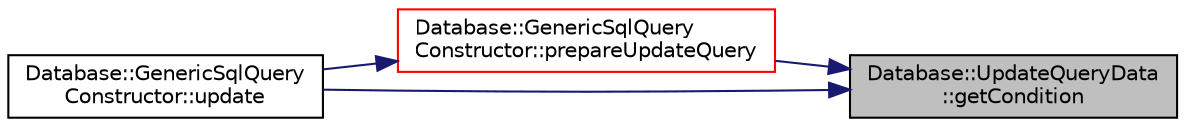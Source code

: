 digraph "Database::UpdateQueryData::getCondition"
{
 // LATEX_PDF_SIZE
  edge [fontname="Helvetica",fontsize="10",labelfontname="Helvetica",labelfontsize="10"];
  node [fontname="Helvetica",fontsize="10",shape=record];
  rankdir="RL";
  Node1 [label="Database::UpdateQueryData\l::getCondition",height=0.2,width=0.4,color="black", fillcolor="grey75", style="filled", fontcolor="black",tooltip=" "];
  Node1 -> Node2 [dir="back",color="midnightblue",fontsize="10",style="solid",fontname="Helvetica"];
  Node2 [label="Database::GenericSqlQuery\lConstructor::prepareUpdateQuery",height=0.2,width=0.4,color="red", fillcolor="white", style="filled",URL="$class_database_1_1_generic_sql_query_constructor.html#a2421c6d44273a5e274f0fa3df2fe5b43",tooltip=" "];
  Node2 -> Node4 [dir="back",color="midnightblue",fontsize="10",style="solid",fontname="Helvetica"];
  Node4 [label="Database::GenericSqlQuery\lConstructor::update",height=0.2,width=0.4,color="black", fillcolor="white", style="filled",URL="$class_database_1_1_generic_sql_query_constructor.html#aa079f18cb94e3d6cf76c4bd2cc95de81",tooltip=" "];
  Node1 -> Node4 [dir="back",color="midnightblue",fontsize="10",style="solid",fontname="Helvetica"];
}
